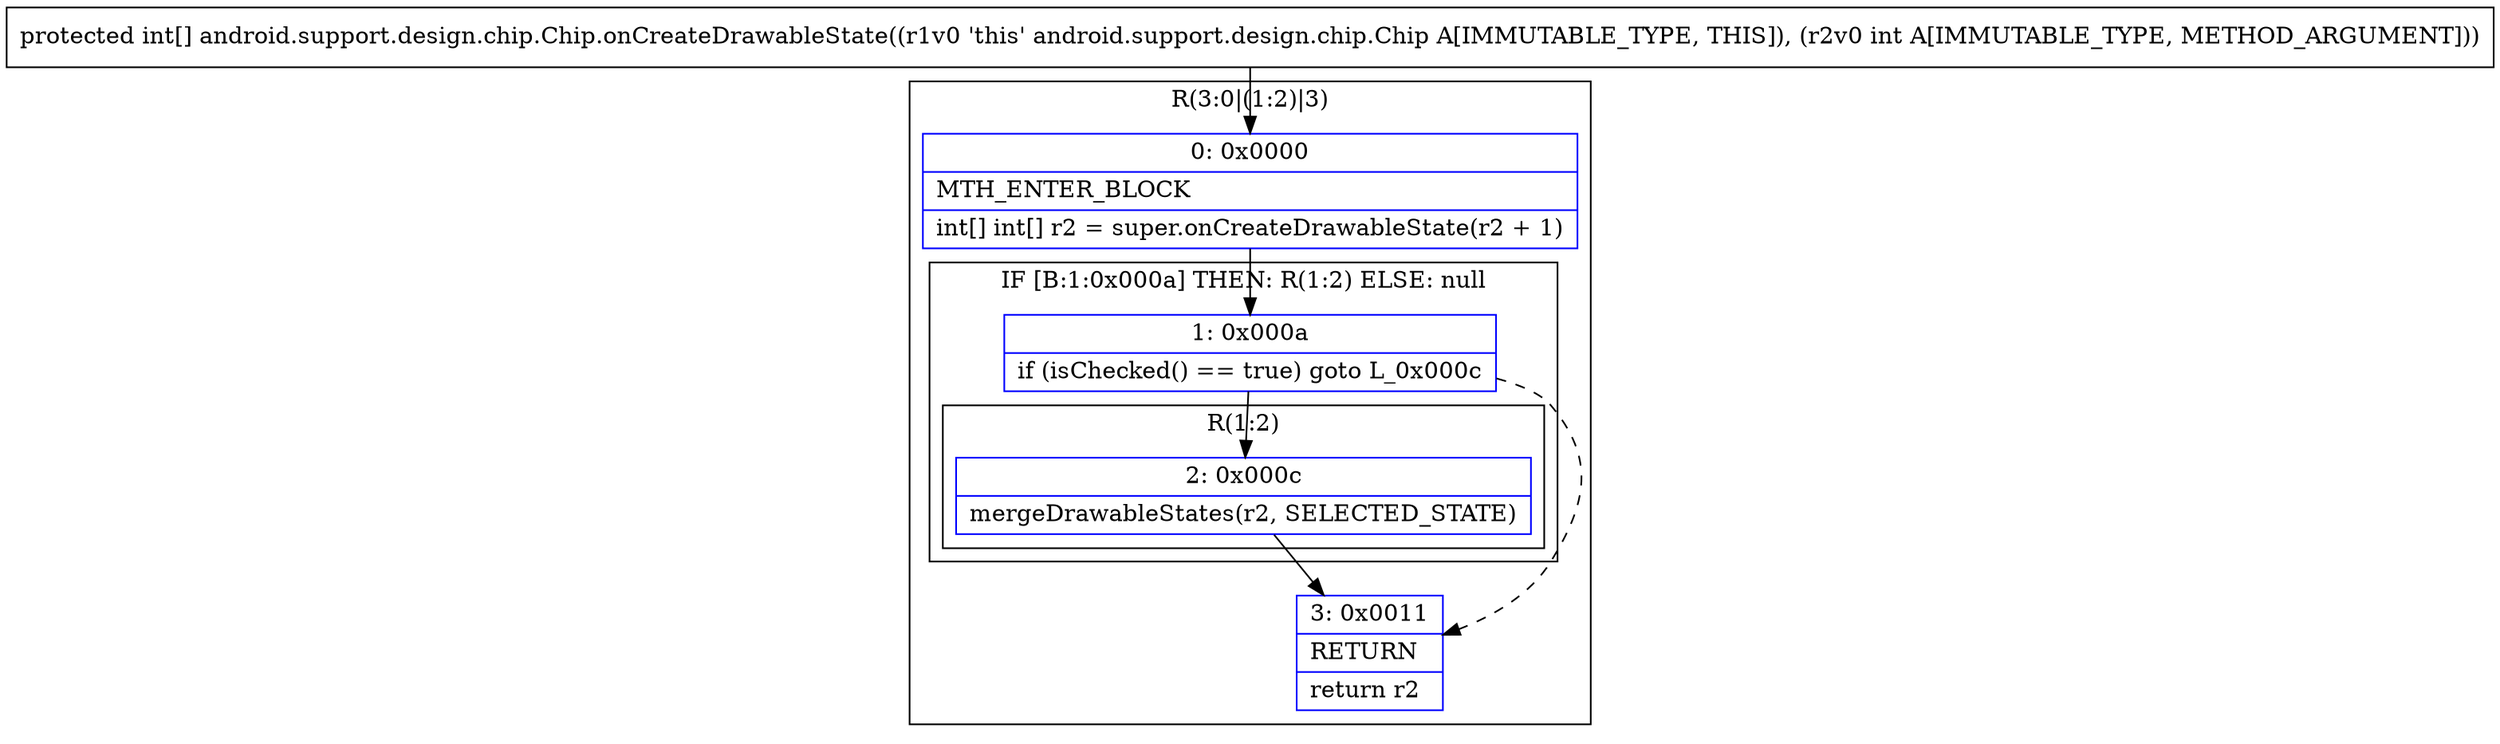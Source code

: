 digraph "CFG forandroid.support.design.chip.Chip.onCreateDrawableState(I)[I" {
subgraph cluster_Region_104277011 {
label = "R(3:0|(1:2)|3)";
node [shape=record,color=blue];
Node_0 [shape=record,label="{0\:\ 0x0000|MTH_ENTER_BLOCK\l|int[] int[] r2 = super.onCreateDrawableState(r2 + 1)\l}"];
subgraph cluster_IfRegion_1505981781 {
label = "IF [B:1:0x000a] THEN: R(1:2) ELSE: null";
node [shape=record,color=blue];
Node_1 [shape=record,label="{1\:\ 0x000a|if (isChecked() == true) goto L_0x000c\l}"];
subgraph cluster_Region_360650993 {
label = "R(1:2)";
node [shape=record,color=blue];
Node_2 [shape=record,label="{2\:\ 0x000c|mergeDrawableStates(r2, SELECTED_STATE)\l}"];
}
}
Node_3 [shape=record,label="{3\:\ 0x0011|RETURN\l|return r2\l}"];
}
MethodNode[shape=record,label="{protected int[] android.support.design.chip.Chip.onCreateDrawableState((r1v0 'this' android.support.design.chip.Chip A[IMMUTABLE_TYPE, THIS]), (r2v0 int A[IMMUTABLE_TYPE, METHOD_ARGUMENT])) }"];
MethodNode -> Node_0;
Node_0 -> Node_1;
Node_1 -> Node_2;
Node_1 -> Node_3[style=dashed];
Node_2 -> Node_3;
}

